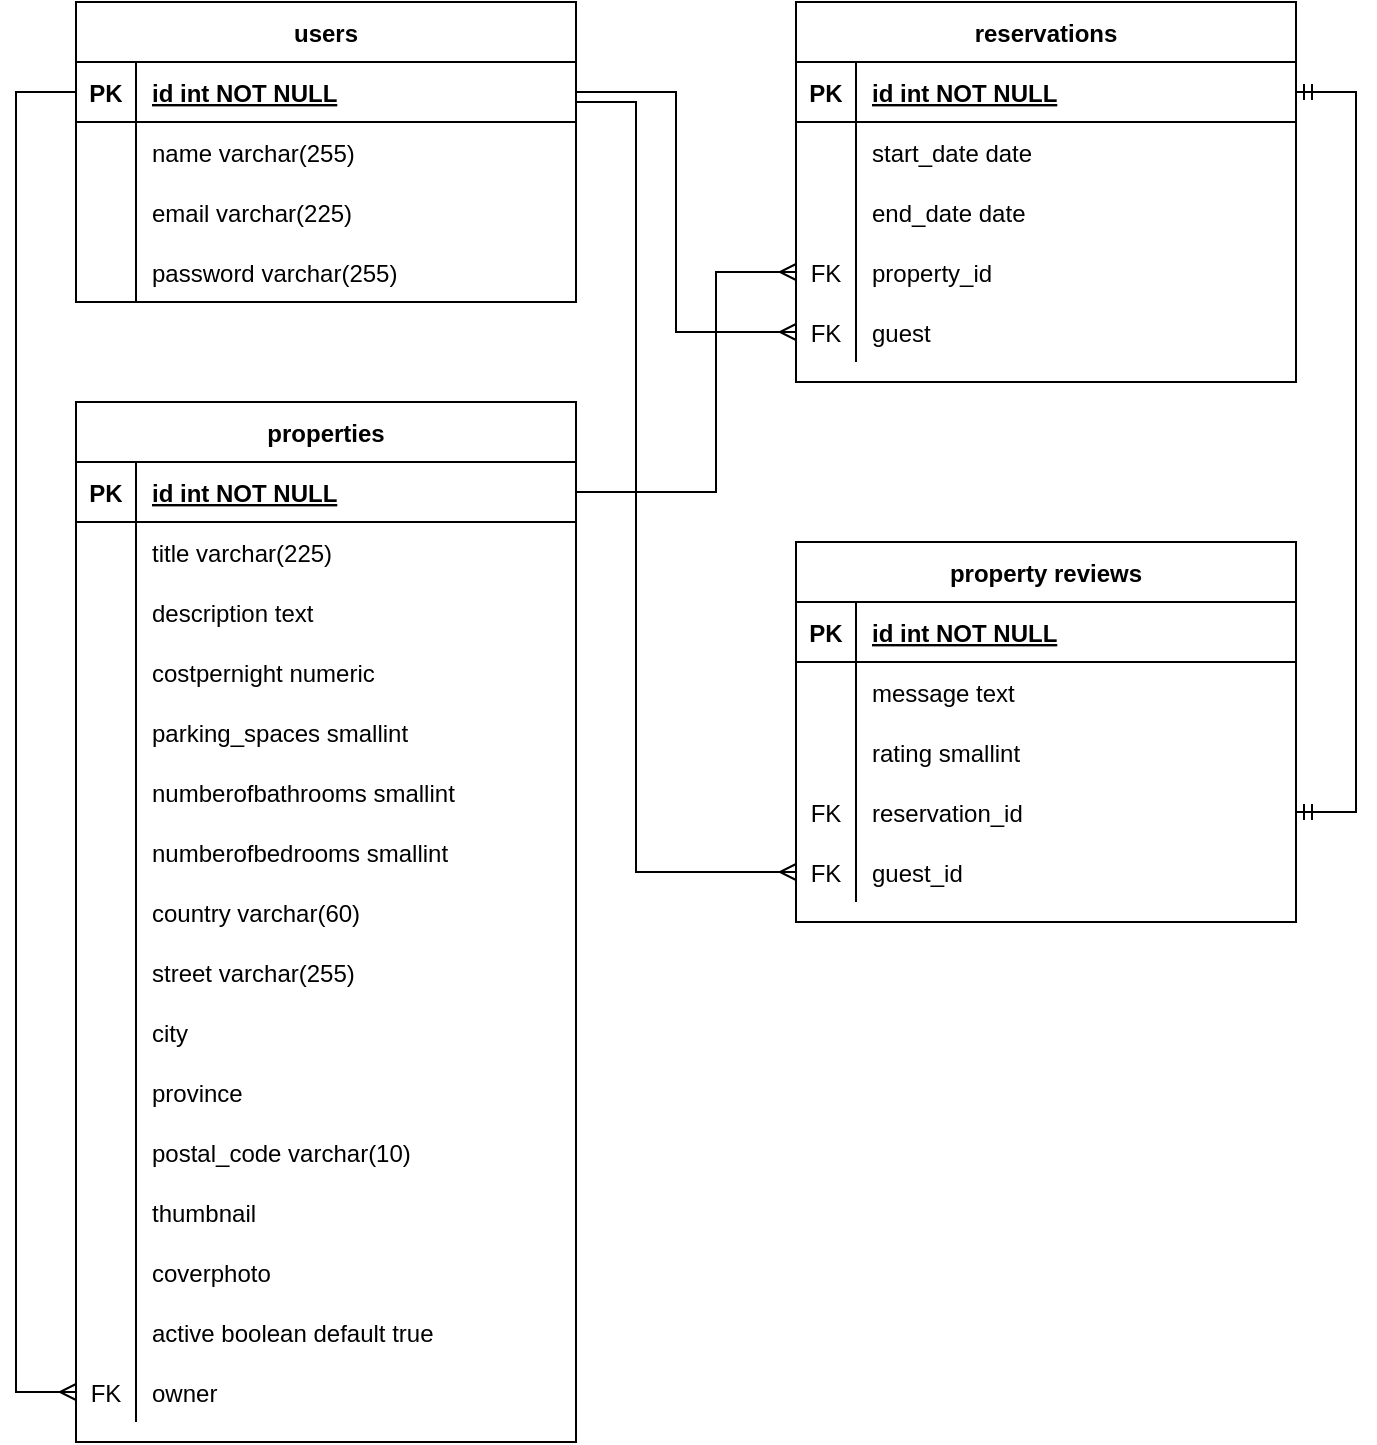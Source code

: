 <mxfile version="14.4.3" type="github">
  <diagram id="R2lEEEUBdFMjLlhIrx00" name="Page-1">
    <mxGraphModel dx="1426" dy="794" grid="1" gridSize="10" guides="1" tooltips="1" connect="1" arrows="1" fold="1" page="1" pageScale="1" pageWidth="850" pageHeight="1100" math="0" shadow="0" extFonts="Permanent Marker^https://fonts.googleapis.com/css?family=Permanent+Marker">
      <root>
        <mxCell id="0" />
        <mxCell id="1" parent="0" />
        <mxCell id="C-vyLk0tnHw3VtMMgP7b-2" value="properties" style="shape=table;startSize=30;container=1;collapsible=1;childLayout=tableLayout;fixedRows=1;rowLines=0;fontStyle=1;align=center;resizeLast=1;" parent="1" vertex="1">
          <mxGeometry x="110" y="320" width="250" height="520" as="geometry" />
        </mxCell>
        <mxCell id="C-vyLk0tnHw3VtMMgP7b-3" value="" style="shape=partialRectangle;collapsible=0;dropTarget=0;pointerEvents=0;fillColor=none;points=[[0,0.5],[1,0.5]];portConstraint=eastwest;top=0;left=0;right=0;bottom=1;" parent="C-vyLk0tnHw3VtMMgP7b-2" vertex="1">
          <mxGeometry y="30" width="250" height="30" as="geometry" />
        </mxCell>
        <mxCell id="C-vyLk0tnHw3VtMMgP7b-4" value="PK" style="shape=partialRectangle;overflow=hidden;connectable=0;fillColor=none;top=0;left=0;bottom=0;right=0;fontStyle=1;" parent="C-vyLk0tnHw3VtMMgP7b-3" vertex="1">
          <mxGeometry width="30" height="30" as="geometry" />
        </mxCell>
        <mxCell id="C-vyLk0tnHw3VtMMgP7b-5" value="id int NOT NULL" style="shape=partialRectangle;overflow=hidden;connectable=0;fillColor=none;top=0;left=0;bottom=0;right=0;align=left;spacingLeft=6;fontStyle=5;" parent="C-vyLk0tnHw3VtMMgP7b-3" vertex="1">
          <mxGeometry x="30" width="220" height="30" as="geometry" />
        </mxCell>
        <mxCell id="C-vyLk0tnHw3VtMMgP7b-6" value="" style="shape=partialRectangle;collapsible=0;dropTarget=0;pointerEvents=0;fillColor=none;points=[[0,0.5],[1,0.5]];portConstraint=eastwest;top=0;left=0;right=0;bottom=0;" parent="C-vyLk0tnHw3VtMMgP7b-2" vertex="1">
          <mxGeometry y="60" width="250" height="30" as="geometry" />
        </mxCell>
        <mxCell id="C-vyLk0tnHw3VtMMgP7b-7" value="" style="shape=partialRectangle;overflow=hidden;connectable=0;fillColor=none;top=0;left=0;bottom=0;right=0;" parent="C-vyLk0tnHw3VtMMgP7b-6" vertex="1">
          <mxGeometry width="30" height="30" as="geometry" />
        </mxCell>
        <mxCell id="C-vyLk0tnHw3VtMMgP7b-8" value="title varchar(225)" style="shape=partialRectangle;overflow=hidden;connectable=0;fillColor=none;top=0;left=0;bottom=0;right=0;align=left;spacingLeft=6;" parent="C-vyLk0tnHw3VtMMgP7b-6" vertex="1">
          <mxGeometry x="30" width="220" height="30" as="geometry" />
        </mxCell>
        <mxCell id="C-vyLk0tnHw3VtMMgP7b-9" value="" style="shape=partialRectangle;collapsible=0;dropTarget=0;pointerEvents=0;fillColor=none;points=[[0,0.5],[1,0.5]];portConstraint=eastwest;top=0;left=0;right=0;bottom=0;" parent="C-vyLk0tnHw3VtMMgP7b-2" vertex="1">
          <mxGeometry y="90" width="250" height="30" as="geometry" />
        </mxCell>
        <mxCell id="C-vyLk0tnHw3VtMMgP7b-10" value="" style="shape=partialRectangle;overflow=hidden;connectable=0;fillColor=none;top=0;left=0;bottom=0;right=0;" parent="C-vyLk0tnHw3VtMMgP7b-9" vertex="1">
          <mxGeometry width="30" height="30" as="geometry" />
        </mxCell>
        <mxCell id="C-vyLk0tnHw3VtMMgP7b-11" value="description text" style="shape=partialRectangle;overflow=hidden;connectable=0;fillColor=none;top=0;left=0;bottom=0;right=0;align=left;spacingLeft=6;" parent="C-vyLk0tnHw3VtMMgP7b-9" vertex="1">
          <mxGeometry x="30" width="220" height="30" as="geometry" />
        </mxCell>
        <mxCell id="5_OPE0EtZGpoWY-5o1ZZ-36" value="" style="shape=partialRectangle;collapsible=0;dropTarget=0;pointerEvents=0;fillColor=none;top=0;left=0;bottom=0;right=0;points=[[0,0.5],[1,0.5]];portConstraint=eastwest;" vertex="1" parent="C-vyLk0tnHw3VtMMgP7b-2">
          <mxGeometry y="120" width="250" height="30" as="geometry" />
        </mxCell>
        <mxCell id="5_OPE0EtZGpoWY-5o1ZZ-37" value="" style="shape=partialRectangle;connectable=0;fillColor=none;top=0;left=0;bottom=0;right=0;editable=1;overflow=hidden;" vertex="1" parent="5_OPE0EtZGpoWY-5o1ZZ-36">
          <mxGeometry width="30" height="30" as="geometry" />
        </mxCell>
        <mxCell id="5_OPE0EtZGpoWY-5o1ZZ-38" value="costpernight numeric" style="shape=partialRectangle;connectable=0;fillColor=none;top=0;left=0;bottom=0;right=0;align=left;spacingLeft=6;overflow=hidden;" vertex="1" parent="5_OPE0EtZGpoWY-5o1ZZ-36">
          <mxGeometry x="30" width="220" height="30" as="geometry" />
        </mxCell>
        <mxCell id="5_OPE0EtZGpoWY-5o1ZZ-48" value="" style="shape=partialRectangle;collapsible=0;dropTarget=0;pointerEvents=0;fillColor=none;top=0;left=0;bottom=0;right=0;points=[[0,0.5],[1,0.5]];portConstraint=eastwest;" vertex="1" parent="C-vyLk0tnHw3VtMMgP7b-2">
          <mxGeometry y="150" width="250" height="30" as="geometry" />
        </mxCell>
        <mxCell id="5_OPE0EtZGpoWY-5o1ZZ-49" value="" style="shape=partialRectangle;connectable=0;fillColor=none;top=0;left=0;bottom=0;right=0;editable=1;overflow=hidden;" vertex="1" parent="5_OPE0EtZGpoWY-5o1ZZ-48">
          <mxGeometry width="30" height="30" as="geometry" />
        </mxCell>
        <mxCell id="5_OPE0EtZGpoWY-5o1ZZ-50" value="parking_spaces smallint" style="shape=partialRectangle;connectable=0;fillColor=none;top=0;left=0;bottom=0;right=0;align=left;spacingLeft=6;overflow=hidden;" vertex="1" parent="5_OPE0EtZGpoWY-5o1ZZ-48">
          <mxGeometry x="30" width="220" height="30" as="geometry" />
        </mxCell>
        <mxCell id="5_OPE0EtZGpoWY-5o1ZZ-44" value="" style="shape=partialRectangle;collapsible=0;dropTarget=0;pointerEvents=0;fillColor=none;top=0;left=0;bottom=0;right=0;points=[[0,0.5],[1,0.5]];portConstraint=eastwest;" vertex="1" parent="C-vyLk0tnHw3VtMMgP7b-2">
          <mxGeometry y="180" width="250" height="30" as="geometry" />
        </mxCell>
        <mxCell id="5_OPE0EtZGpoWY-5o1ZZ-45" value="" style="shape=partialRectangle;connectable=0;fillColor=none;top=0;left=0;bottom=0;right=0;editable=1;overflow=hidden;" vertex="1" parent="5_OPE0EtZGpoWY-5o1ZZ-44">
          <mxGeometry width="30" height="30" as="geometry" />
        </mxCell>
        <mxCell id="5_OPE0EtZGpoWY-5o1ZZ-46" value="numberofbathrooms smallint" style="shape=partialRectangle;connectable=0;fillColor=none;top=0;left=0;bottom=0;right=0;align=left;spacingLeft=6;overflow=hidden;" vertex="1" parent="5_OPE0EtZGpoWY-5o1ZZ-44">
          <mxGeometry x="30" width="220" height="30" as="geometry" />
        </mxCell>
        <mxCell id="5_OPE0EtZGpoWY-5o1ZZ-40" value="" style="shape=partialRectangle;collapsible=0;dropTarget=0;pointerEvents=0;fillColor=none;top=0;left=0;bottom=0;right=0;points=[[0,0.5],[1,0.5]];portConstraint=eastwest;" vertex="1" parent="C-vyLk0tnHw3VtMMgP7b-2">
          <mxGeometry y="210" width="250" height="30" as="geometry" />
        </mxCell>
        <mxCell id="5_OPE0EtZGpoWY-5o1ZZ-41" value="" style="shape=partialRectangle;connectable=0;fillColor=none;top=0;left=0;bottom=0;right=0;editable=1;overflow=hidden;" vertex="1" parent="5_OPE0EtZGpoWY-5o1ZZ-40">
          <mxGeometry width="30" height="30" as="geometry" />
        </mxCell>
        <mxCell id="5_OPE0EtZGpoWY-5o1ZZ-42" value="numberofbedrooms smallint" style="shape=partialRectangle;connectable=0;fillColor=none;top=0;left=0;bottom=0;right=0;align=left;spacingLeft=6;overflow=hidden;" vertex="1" parent="5_OPE0EtZGpoWY-5o1ZZ-40">
          <mxGeometry x="30" width="220" height="30" as="geometry" />
        </mxCell>
        <mxCell id="5_OPE0EtZGpoWY-5o1ZZ-64" value="" style="shape=partialRectangle;collapsible=0;dropTarget=0;pointerEvents=0;fillColor=none;top=0;left=0;bottom=0;right=0;points=[[0,0.5],[1,0.5]];portConstraint=eastwest;" vertex="1" parent="C-vyLk0tnHw3VtMMgP7b-2">
          <mxGeometry y="240" width="250" height="30" as="geometry" />
        </mxCell>
        <mxCell id="5_OPE0EtZGpoWY-5o1ZZ-65" value="" style="shape=partialRectangle;connectable=0;fillColor=none;top=0;left=0;bottom=0;right=0;editable=1;overflow=hidden;" vertex="1" parent="5_OPE0EtZGpoWY-5o1ZZ-64">
          <mxGeometry width="30" height="30" as="geometry" />
        </mxCell>
        <mxCell id="5_OPE0EtZGpoWY-5o1ZZ-66" value="country varchar(60)" style="shape=partialRectangle;connectable=0;fillColor=none;top=0;left=0;bottom=0;right=0;align=left;spacingLeft=6;overflow=hidden;" vertex="1" parent="5_OPE0EtZGpoWY-5o1ZZ-64">
          <mxGeometry x="30" width="220" height="30" as="geometry" />
        </mxCell>
        <mxCell id="5_OPE0EtZGpoWY-5o1ZZ-60" value="" style="shape=partialRectangle;collapsible=0;dropTarget=0;pointerEvents=0;fillColor=none;top=0;left=0;bottom=0;right=0;points=[[0,0.5],[1,0.5]];portConstraint=eastwest;" vertex="1" parent="C-vyLk0tnHw3VtMMgP7b-2">
          <mxGeometry y="270" width="250" height="30" as="geometry" />
        </mxCell>
        <mxCell id="5_OPE0EtZGpoWY-5o1ZZ-61" value="" style="shape=partialRectangle;connectable=0;fillColor=none;top=0;left=0;bottom=0;right=0;editable=1;overflow=hidden;" vertex="1" parent="5_OPE0EtZGpoWY-5o1ZZ-60">
          <mxGeometry width="30" height="30" as="geometry" />
        </mxCell>
        <mxCell id="5_OPE0EtZGpoWY-5o1ZZ-62" value="street varchar(255)" style="shape=partialRectangle;connectable=0;fillColor=none;top=0;left=0;bottom=0;right=0;align=left;spacingLeft=6;overflow=hidden;" vertex="1" parent="5_OPE0EtZGpoWY-5o1ZZ-60">
          <mxGeometry x="30" width="220" height="30" as="geometry" />
        </mxCell>
        <mxCell id="5_OPE0EtZGpoWY-5o1ZZ-56" value="" style="shape=partialRectangle;collapsible=0;dropTarget=0;pointerEvents=0;fillColor=none;top=0;left=0;bottom=0;right=0;points=[[0,0.5],[1,0.5]];portConstraint=eastwest;" vertex="1" parent="C-vyLk0tnHw3VtMMgP7b-2">
          <mxGeometry y="300" width="250" height="30" as="geometry" />
        </mxCell>
        <mxCell id="5_OPE0EtZGpoWY-5o1ZZ-57" value="" style="shape=partialRectangle;connectable=0;fillColor=none;top=0;left=0;bottom=0;right=0;editable=1;overflow=hidden;" vertex="1" parent="5_OPE0EtZGpoWY-5o1ZZ-56">
          <mxGeometry width="30" height="30" as="geometry" />
        </mxCell>
        <mxCell id="5_OPE0EtZGpoWY-5o1ZZ-58" value="city" style="shape=partialRectangle;connectable=0;fillColor=none;top=0;left=0;bottom=0;right=0;align=left;spacingLeft=6;overflow=hidden;" vertex="1" parent="5_OPE0EtZGpoWY-5o1ZZ-56">
          <mxGeometry x="30" width="220" height="30" as="geometry" />
        </mxCell>
        <mxCell id="5_OPE0EtZGpoWY-5o1ZZ-52" value="" style="shape=partialRectangle;collapsible=0;dropTarget=0;pointerEvents=0;fillColor=none;top=0;left=0;bottom=0;right=0;points=[[0,0.5],[1,0.5]];portConstraint=eastwest;" vertex="1" parent="C-vyLk0tnHw3VtMMgP7b-2">
          <mxGeometry y="330" width="250" height="30" as="geometry" />
        </mxCell>
        <mxCell id="5_OPE0EtZGpoWY-5o1ZZ-53" value="" style="shape=partialRectangle;connectable=0;fillColor=none;top=0;left=0;bottom=0;right=0;editable=1;overflow=hidden;" vertex="1" parent="5_OPE0EtZGpoWY-5o1ZZ-52">
          <mxGeometry width="30" height="30" as="geometry" />
        </mxCell>
        <mxCell id="5_OPE0EtZGpoWY-5o1ZZ-54" value="province" style="shape=partialRectangle;connectable=0;fillColor=none;top=0;left=0;bottom=0;right=0;align=left;spacingLeft=6;overflow=hidden;" vertex="1" parent="5_OPE0EtZGpoWY-5o1ZZ-52">
          <mxGeometry x="30" width="220" height="30" as="geometry" />
        </mxCell>
        <mxCell id="5_OPE0EtZGpoWY-5o1ZZ-121" value="" style="shape=partialRectangle;collapsible=0;dropTarget=0;pointerEvents=0;fillColor=none;top=0;left=0;bottom=0;right=0;points=[[0,0.5],[1,0.5]];portConstraint=eastwest;" vertex="1" parent="C-vyLk0tnHw3VtMMgP7b-2">
          <mxGeometry y="360" width="250" height="30" as="geometry" />
        </mxCell>
        <mxCell id="5_OPE0EtZGpoWY-5o1ZZ-122" value="" style="shape=partialRectangle;connectable=0;fillColor=none;top=0;left=0;bottom=0;right=0;editable=1;overflow=hidden;" vertex="1" parent="5_OPE0EtZGpoWY-5o1ZZ-121">
          <mxGeometry width="30" height="30" as="geometry" />
        </mxCell>
        <mxCell id="5_OPE0EtZGpoWY-5o1ZZ-123" value="postal_code varchar(10)" style="shape=partialRectangle;connectable=0;fillColor=none;top=0;left=0;bottom=0;right=0;align=left;spacingLeft=6;overflow=hidden;" vertex="1" parent="5_OPE0EtZGpoWY-5o1ZZ-121">
          <mxGeometry x="30" width="220" height="30" as="geometry" />
        </mxCell>
        <mxCell id="5_OPE0EtZGpoWY-5o1ZZ-125" value="" style="shape=partialRectangle;collapsible=0;dropTarget=0;pointerEvents=0;fillColor=none;top=0;left=0;bottom=0;right=0;points=[[0,0.5],[1,0.5]];portConstraint=eastwest;" vertex="1" parent="C-vyLk0tnHw3VtMMgP7b-2">
          <mxGeometry y="390" width="250" height="30" as="geometry" />
        </mxCell>
        <mxCell id="5_OPE0EtZGpoWY-5o1ZZ-126" value="" style="shape=partialRectangle;connectable=0;fillColor=none;top=0;left=0;bottom=0;right=0;editable=1;overflow=hidden;" vertex="1" parent="5_OPE0EtZGpoWY-5o1ZZ-125">
          <mxGeometry width="30" height="30" as="geometry" />
        </mxCell>
        <mxCell id="5_OPE0EtZGpoWY-5o1ZZ-127" value="thumbnail" style="shape=partialRectangle;connectable=0;fillColor=none;top=0;left=0;bottom=0;right=0;align=left;spacingLeft=6;overflow=hidden;" vertex="1" parent="5_OPE0EtZGpoWY-5o1ZZ-125">
          <mxGeometry x="30" width="220" height="30" as="geometry" />
        </mxCell>
        <mxCell id="5_OPE0EtZGpoWY-5o1ZZ-129" value="" style="shape=partialRectangle;collapsible=0;dropTarget=0;pointerEvents=0;fillColor=none;top=0;left=0;bottom=0;right=0;points=[[0,0.5],[1,0.5]];portConstraint=eastwest;" vertex="1" parent="C-vyLk0tnHw3VtMMgP7b-2">
          <mxGeometry y="420" width="250" height="30" as="geometry" />
        </mxCell>
        <mxCell id="5_OPE0EtZGpoWY-5o1ZZ-130" value="" style="shape=partialRectangle;connectable=0;fillColor=none;top=0;left=0;bottom=0;right=0;editable=1;overflow=hidden;" vertex="1" parent="5_OPE0EtZGpoWY-5o1ZZ-129">
          <mxGeometry width="30" height="30" as="geometry" />
        </mxCell>
        <mxCell id="5_OPE0EtZGpoWY-5o1ZZ-131" value="coverphoto" style="shape=partialRectangle;connectable=0;fillColor=none;top=0;left=0;bottom=0;right=0;align=left;spacingLeft=6;overflow=hidden;" vertex="1" parent="5_OPE0EtZGpoWY-5o1ZZ-129">
          <mxGeometry x="30" width="220" height="30" as="geometry" />
        </mxCell>
        <mxCell id="5_OPE0EtZGpoWY-5o1ZZ-107" value="" style="shape=partialRectangle;collapsible=0;dropTarget=0;pointerEvents=0;fillColor=none;top=0;left=0;bottom=0;right=0;points=[[0,0.5],[1,0.5]];portConstraint=eastwest;" vertex="1" parent="C-vyLk0tnHw3VtMMgP7b-2">
          <mxGeometry y="450" width="250" height="30" as="geometry" />
        </mxCell>
        <mxCell id="5_OPE0EtZGpoWY-5o1ZZ-108" value="" style="shape=partialRectangle;connectable=0;fillColor=none;top=0;left=0;bottom=0;right=0;editable=1;overflow=hidden;" vertex="1" parent="5_OPE0EtZGpoWY-5o1ZZ-107">
          <mxGeometry width="30" height="30" as="geometry" />
        </mxCell>
        <mxCell id="5_OPE0EtZGpoWY-5o1ZZ-109" value="active boolean default true" style="shape=partialRectangle;connectable=0;fillColor=none;top=0;left=0;bottom=0;right=0;align=left;spacingLeft=6;overflow=hidden;" vertex="1" parent="5_OPE0EtZGpoWY-5o1ZZ-107">
          <mxGeometry x="30" width="220" height="30" as="geometry" />
        </mxCell>
        <mxCell id="5_OPE0EtZGpoWY-5o1ZZ-133" value="" style="shape=partialRectangle;collapsible=0;dropTarget=0;pointerEvents=0;fillColor=none;top=0;left=0;bottom=0;right=0;points=[[0,0.5],[1,0.5]];portConstraint=eastwest;" vertex="1" parent="C-vyLk0tnHw3VtMMgP7b-2">
          <mxGeometry y="480" width="250" height="30" as="geometry" />
        </mxCell>
        <mxCell id="5_OPE0EtZGpoWY-5o1ZZ-134" value="FK" style="shape=partialRectangle;connectable=0;fillColor=none;top=0;left=0;bottom=0;right=0;fontStyle=0;overflow=hidden;" vertex="1" parent="5_OPE0EtZGpoWY-5o1ZZ-133">
          <mxGeometry width="30" height="30" as="geometry" />
        </mxCell>
        <mxCell id="5_OPE0EtZGpoWY-5o1ZZ-135" value="owner" style="shape=partialRectangle;connectable=0;fillColor=none;top=0;left=0;bottom=0;right=0;align=left;spacingLeft=6;fontStyle=0;overflow=hidden;" vertex="1" parent="5_OPE0EtZGpoWY-5o1ZZ-133">
          <mxGeometry x="30" width="220" height="30" as="geometry" />
        </mxCell>
        <mxCell id="C-vyLk0tnHw3VtMMgP7b-13" value="reservations" style="shape=table;startSize=30;container=1;collapsible=1;childLayout=tableLayout;fixedRows=1;rowLines=0;fontStyle=1;align=center;resizeLast=1;" parent="1" vertex="1">
          <mxGeometry x="470" y="120" width="250" height="190" as="geometry" />
        </mxCell>
        <mxCell id="C-vyLk0tnHw3VtMMgP7b-14" value="" style="shape=partialRectangle;collapsible=0;dropTarget=0;pointerEvents=0;fillColor=none;points=[[0,0.5],[1,0.5]];portConstraint=eastwest;top=0;left=0;right=0;bottom=1;" parent="C-vyLk0tnHw3VtMMgP7b-13" vertex="1">
          <mxGeometry y="30" width="250" height="30" as="geometry" />
        </mxCell>
        <mxCell id="C-vyLk0tnHw3VtMMgP7b-15" value="PK" style="shape=partialRectangle;overflow=hidden;connectable=0;fillColor=none;top=0;left=0;bottom=0;right=0;fontStyle=1;" parent="C-vyLk0tnHw3VtMMgP7b-14" vertex="1">
          <mxGeometry width="30" height="30" as="geometry" />
        </mxCell>
        <mxCell id="C-vyLk0tnHw3VtMMgP7b-16" value="id int NOT NULL" style="shape=partialRectangle;overflow=hidden;connectable=0;fillColor=none;top=0;left=0;bottom=0;right=0;align=left;spacingLeft=6;fontStyle=5;" parent="C-vyLk0tnHw3VtMMgP7b-14" vertex="1">
          <mxGeometry x="30" width="220" height="30" as="geometry" />
        </mxCell>
        <mxCell id="C-vyLk0tnHw3VtMMgP7b-17" value="" style="shape=partialRectangle;collapsible=0;dropTarget=0;pointerEvents=0;fillColor=none;points=[[0,0.5],[1,0.5]];portConstraint=eastwest;top=0;left=0;right=0;bottom=0;" parent="C-vyLk0tnHw3VtMMgP7b-13" vertex="1">
          <mxGeometry y="60" width="250" height="30" as="geometry" />
        </mxCell>
        <mxCell id="C-vyLk0tnHw3VtMMgP7b-18" value="" style="shape=partialRectangle;overflow=hidden;connectable=0;fillColor=none;top=0;left=0;bottom=0;right=0;" parent="C-vyLk0tnHw3VtMMgP7b-17" vertex="1">
          <mxGeometry width="30" height="30" as="geometry" />
        </mxCell>
        <mxCell id="C-vyLk0tnHw3VtMMgP7b-19" value="start_date date" style="shape=partialRectangle;overflow=hidden;connectable=0;fillColor=none;top=0;left=0;bottom=0;right=0;align=left;spacingLeft=6;" parent="C-vyLk0tnHw3VtMMgP7b-17" vertex="1">
          <mxGeometry x="30" width="220" height="30" as="geometry" />
        </mxCell>
        <mxCell id="C-vyLk0tnHw3VtMMgP7b-20" value="" style="shape=partialRectangle;collapsible=0;dropTarget=0;pointerEvents=0;fillColor=none;points=[[0,0.5],[1,0.5]];portConstraint=eastwest;top=0;left=0;right=0;bottom=0;" parent="C-vyLk0tnHw3VtMMgP7b-13" vertex="1">
          <mxGeometry y="90" width="250" height="30" as="geometry" />
        </mxCell>
        <mxCell id="C-vyLk0tnHw3VtMMgP7b-21" value="" style="shape=partialRectangle;overflow=hidden;connectable=0;fillColor=none;top=0;left=0;bottom=0;right=0;" parent="C-vyLk0tnHw3VtMMgP7b-20" vertex="1">
          <mxGeometry width="30" height="30" as="geometry" />
        </mxCell>
        <mxCell id="C-vyLk0tnHw3VtMMgP7b-22" value="end_date date" style="shape=partialRectangle;overflow=hidden;connectable=0;fillColor=none;top=0;left=0;bottom=0;right=0;align=left;spacingLeft=6;" parent="C-vyLk0tnHw3VtMMgP7b-20" vertex="1">
          <mxGeometry x="30" width="220" height="30" as="geometry" />
        </mxCell>
        <mxCell id="5_OPE0EtZGpoWY-5o1ZZ-144" value="" style="shape=partialRectangle;collapsible=0;dropTarget=0;pointerEvents=0;fillColor=none;top=0;left=0;bottom=0;right=0;points=[[0,0.5],[1,0.5]];portConstraint=eastwest;" vertex="1" parent="C-vyLk0tnHw3VtMMgP7b-13">
          <mxGeometry y="120" width="250" height="30" as="geometry" />
        </mxCell>
        <mxCell id="5_OPE0EtZGpoWY-5o1ZZ-145" value="FK" style="shape=partialRectangle;connectable=0;fillColor=none;top=0;left=0;bottom=0;right=0;fontStyle=0;overflow=hidden;" vertex="1" parent="5_OPE0EtZGpoWY-5o1ZZ-144">
          <mxGeometry width="30" height="30" as="geometry" />
        </mxCell>
        <mxCell id="5_OPE0EtZGpoWY-5o1ZZ-146" value="property_id" style="shape=partialRectangle;connectable=0;fillColor=none;top=0;left=0;bottom=0;right=0;align=left;spacingLeft=6;fontStyle=0;overflow=hidden;" vertex="1" parent="5_OPE0EtZGpoWY-5o1ZZ-144">
          <mxGeometry x="30" width="220" height="30" as="geometry" />
        </mxCell>
        <mxCell id="5_OPE0EtZGpoWY-5o1ZZ-140" value="" style="shape=partialRectangle;collapsible=0;dropTarget=0;pointerEvents=0;fillColor=none;top=0;left=0;bottom=0;right=0;points=[[0,0.5],[1,0.5]];portConstraint=eastwest;" vertex="1" parent="C-vyLk0tnHw3VtMMgP7b-13">
          <mxGeometry y="150" width="250" height="30" as="geometry" />
        </mxCell>
        <mxCell id="5_OPE0EtZGpoWY-5o1ZZ-141" value="FK" style="shape=partialRectangle;connectable=0;fillColor=none;top=0;left=0;bottom=0;right=0;fontStyle=0;overflow=hidden;" vertex="1" parent="5_OPE0EtZGpoWY-5o1ZZ-140">
          <mxGeometry width="30" height="30" as="geometry" />
        </mxCell>
        <mxCell id="5_OPE0EtZGpoWY-5o1ZZ-142" value="guest" style="shape=partialRectangle;connectable=0;fillColor=none;top=0;left=0;bottom=0;right=0;align=left;spacingLeft=6;fontStyle=0;overflow=hidden;" vertex="1" parent="5_OPE0EtZGpoWY-5o1ZZ-140">
          <mxGeometry x="30" width="220" height="30" as="geometry" />
        </mxCell>
        <mxCell id="C-vyLk0tnHw3VtMMgP7b-23" value="users" style="shape=table;startSize=30;container=1;collapsible=1;childLayout=tableLayout;fixedRows=1;rowLines=0;fontStyle=1;align=center;resizeLast=1;" parent="1" vertex="1">
          <mxGeometry x="110" y="120" width="250" height="150" as="geometry" />
        </mxCell>
        <mxCell id="C-vyLk0tnHw3VtMMgP7b-24" value="" style="shape=partialRectangle;collapsible=0;dropTarget=0;pointerEvents=0;fillColor=none;points=[[0,0.5],[1,0.5]];portConstraint=eastwest;top=0;left=0;right=0;bottom=1;" parent="C-vyLk0tnHw3VtMMgP7b-23" vertex="1">
          <mxGeometry y="30" width="250" height="30" as="geometry" />
        </mxCell>
        <mxCell id="C-vyLk0tnHw3VtMMgP7b-25" value="PK" style="shape=partialRectangle;overflow=hidden;connectable=0;fillColor=none;top=0;left=0;bottom=0;right=0;fontStyle=1;" parent="C-vyLk0tnHw3VtMMgP7b-24" vertex="1">
          <mxGeometry width="30" height="30" as="geometry" />
        </mxCell>
        <mxCell id="C-vyLk0tnHw3VtMMgP7b-26" value="id int NOT NULL" style="shape=partialRectangle;overflow=hidden;connectable=0;fillColor=none;top=0;left=0;bottom=0;right=0;align=left;spacingLeft=6;fontStyle=5;" parent="C-vyLk0tnHw3VtMMgP7b-24" vertex="1">
          <mxGeometry x="30" width="220" height="30" as="geometry" />
        </mxCell>
        <mxCell id="C-vyLk0tnHw3VtMMgP7b-27" value="" style="shape=partialRectangle;collapsible=0;dropTarget=0;pointerEvents=0;fillColor=none;points=[[0,0.5],[1,0.5]];portConstraint=eastwest;top=0;left=0;right=0;bottom=0;" parent="C-vyLk0tnHw3VtMMgP7b-23" vertex="1">
          <mxGeometry y="60" width="250" height="30" as="geometry" />
        </mxCell>
        <mxCell id="C-vyLk0tnHw3VtMMgP7b-28" value="" style="shape=partialRectangle;overflow=hidden;connectable=0;fillColor=none;top=0;left=0;bottom=0;right=0;" parent="C-vyLk0tnHw3VtMMgP7b-27" vertex="1">
          <mxGeometry width="30" height="30" as="geometry" />
        </mxCell>
        <mxCell id="C-vyLk0tnHw3VtMMgP7b-29" value="name varchar(255)" style="shape=partialRectangle;overflow=hidden;connectable=0;fillColor=none;top=0;left=0;bottom=0;right=0;align=left;spacingLeft=6;" parent="C-vyLk0tnHw3VtMMgP7b-27" vertex="1">
          <mxGeometry x="30" width="220" height="30" as="geometry" />
        </mxCell>
        <mxCell id="5_OPE0EtZGpoWY-5o1ZZ-29" value="" style="shape=partialRectangle;collapsible=0;dropTarget=0;pointerEvents=0;fillColor=none;top=0;left=0;bottom=0;right=0;points=[[0,0.5],[1,0.5]];portConstraint=eastwest;" vertex="1" parent="C-vyLk0tnHw3VtMMgP7b-23">
          <mxGeometry y="90" width="250" height="30" as="geometry" />
        </mxCell>
        <mxCell id="5_OPE0EtZGpoWY-5o1ZZ-30" value="" style="shape=partialRectangle;connectable=0;fillColor=none;top=0;left=0;bottom=0;right=0;editable=1;overflow=hidden;" vertex="1" parent="5_OPE0EtZGpoWY-5o1ZZ-29">
          <mxGeometry width="30" height="30" as="geometry" />
        </mxCell>
        <mxCell id="5_OPE0EtZGpoWY-5o1ZZ-31" value="email varchar(225)" style="shape=partialRectangle;connectable=0;fillColor=none;top=0;left=0;bottom=0;right=0;align=left;spacingLeft=6;overflow=hidden;" vertex="1" parent="5_OPE0EtZGpoWY-5o1ZZ-29">
          <mxGeometry x="30" width="220" height="30" as="geometry" />
        </mxCell>
        <mxCell id="5_OPE0EtZGpoWY-5o1ZZ-32" value="" style="shape=partialRectangle;collapsible=0;dropTarget=0;pointerEvents=0;fillColor=none;top=0;left=0;bottom=0;right=0;points=[[0,0.5],[1,0.5]];portConstraint=eastwest;" vertex="1" parent="C-vyLk0tnHw3VtMMgP7b-23">
          <mxGeometry y="120" width="250" height="30" as="geometry" />
        </mxCell>
        <mxCell id="5_OPE0EtZGpoWY-5o1ZZ-33" value="" style="shape=partialRectangle;connectable=0;fillColor=none;top=0;left=0;bottom=0;right=0;editable=1;overflow=hidden;" vertex="1" parent="5_OPE0EtZGpoWY-5o1ZZ-32">
          <mxGeometry width="30" height="30" as="geometry" />
        </mxCell>
        <mxCell id="5_OPE0EtZGpoWY-5o1ZZ-34" value="password varchar(255)" style="shape=partialRectangle;connectable=0;fillColor=none;top=0;left=0;bottom=0;right=0;align=left;spacingLeft=6;overflow=hidden;" vertex="1" parent="5_OPE0EtZGpoWY-5o1ZZ-32">
          <mxGeometry x="30" width="220" height="30" as="geometry" />
        </mxCell>
        <mxCell id="5_OPE0EtZGpoWY-5o1ZZ-1" value="property reviews" style="shape=table;startSize=30;container=1;collapsible=1;childLayout=tableLayout;fixedRows=1;rowLines=0;fontStyle=1;align=center;resizeLast=1;" vertex="1" parent="1">
          <mxGeometry x="470" y="390" width="250" height="190" as="geometry" />
        </mxCell>
        <mxCell id="5_OPE0EtZGpoWY-5o1ZZ-2" value="" style="shape=partialRectangle;collapsible=0;dropTarget=0;pointerEvents=0;fillColor=none;points=[[0,0.5],[1,0.5]];portConstraint=eastwest;top=0;left=0;right=0;bottom=1;" vertex="1" parent="5_OPE0EtZGpoWY-5o1ZZ-1">
          <mxGeometry y="30" width="250" height="30" as="geometry" />
        </mxCell>
        <mxCell id="5_OPE0EtZGpoWY-5o1ZZ-3" value="PK" style="shape=partialRectangle;overflow=hidden;connectable=0;fillColor=none;top=0;left=0;bottom=0;right=0;fontStyle=1;" vertex="1" parent="5_OPE0EtZGpoWY-5o1ZZ-2">
          <mxGeometry width="30" height="30" as="geometry" />
        </mxCell>
        <mxCell id="5_OPE0EtZGpoWY-5o1ZZ-4" value="id int NOT NULL" style="shape=partialRectangle;overflow=hidden;connectable=0;fillColor=none;top=0;left=0;bottom=0;right=0;align=left;spacingLeft=6;fontStyle=5;" vertex="1" parent="5_OPE0EtZGpoWY-5o1ZZ-2">
          <mxGeometry x="30" width="220" height="30" as="geometry" />
        </mxCell>
        <mxCell id="5_OPE0EtZGpoWY-5o1ZZ-5" value="" style="shape=partialRectangle;collapsible=0;dropTarget=0;pointerEvents=0;fillColor=none;points=[[0,0.5],[1,0.5]];portConstraint=eastwest;top=0;left=0;right=0;bottom=0;" vertex="1" parent="5_OPE0EtZGpoWY-5o1ZZ-1">
          <mxGeometry y="60" width="250" height="30" as="geometry" />
        </mxCell>
        <mxCell id="5_OPE0EtZGpoWY-5o1ZZ-6" value="" style="shape=partialRectangle;overflow=hidden;connectable=0;fillColor=none;top=0;left=0;bottom=0;right=0;" vertex="1" parent="5_OPE0EtZGpoWY-5o1ZZ-5">
          <mxGeometry width="30" height="30" as="geometry" />
        </mxCell>
        <mxCell id="5_OPE0EtZGpoWY-5o1ZZ-7" value="message text" style="shape=partialRectangle;overflow=hidden;connectable=0;fillColor=none;top=0;left=0;bottom=0;right=0;align=left;spacingLeft=6;" vertex="1" parent="5_OPE0EtZGpoWY-5o1ZZ-5">
          <mxGeometry x="30" width="220" height="30" as="geometry" />
        </mxCell>
        <mxCell id="5_OPE0EtZGpoWY-5o1ZZ-8" value="" style="shape=partialRectangle;collapsible=0;dropTarget=0;pointerEvents=0;fillColor=none;points=[[0,0.5],[1,0.5]];portConstraint=eastwest;top=0;left=0;right=0;bottom=0;" vertex="1" parent="5_OPE0EtZGpoWY-5o1ZZ-1">
          <mxGeometry y="90" width="250" height="30" as="geometry" />
        </mxCell>
        <mxCell id="5_OPE0EtZGpoWY-5o1ZZ-9" value="" style="shape=partialRectangle;overflow=hidden;connectable=0;fillColor=none;top=0;left=0;bottom=0;right=0;" vertex="1" parent="5_OPE0EtZGpoWY-5o1ZZ-8">
          <mxGeometry width="30" height="30" as="geometry" />
        </mxCell>
        <mxCell id="5_OPE0EtZGpoWY-5o1ZZ-10" value="rating smallint" style="shape=partialRectangle;overflow=hidden;connectable=0;fillColor=none;top=0;left=0;bottom=0;right=0;align=left;spacingLeft=6;" vertex="1" parent="5_OPE0EtZGpoWY-5o1ZZ-8">
          <mxGeometry x="30" width="220" height="30" as="geometry" />
        </mxCell>
        <mxCell id="5_OPE0EtZGpoWY-5o1ZZ-156" value="" style="shape=partialRectangle;collapsible=0;dropTarget=0;pointerEvents=0;fillColor=none;points=[[0,0.5],[1,0.5]];portConstraint=eastwest;top=0;left=0;right=0;bottom=0;" vertex="1" parent="5_OPE0EtZGpoWY-5o1ZZ-1">
          <mxGeometry y="120" width="250" height="30" as="geometry" />
        </mxCell>
        <mxCell id="5_OPE0EtZGpoWY-5o1ZZ-157" value="FK" style="shape=partialRectangle;overflow=hidden;connectable=0;fillColor=none;top=0;left=0;bottom=0;right=0;" vertex="1" parent="5_OPE0EtZGpoWY-5o1ZZ-156">
          <mxGeometry width="30" height="30" as="geometry" />
        </mxCell>
        <mxCell id="5_OPE0EtZGpoWY-5o1ZZ-158" value="reservation_id" style="shape=partialRectangle;overflow=hidden;connectable=0;fillColor=none;top=0;left=0;bottom=0;right=0;align=left;spacingLeft=6;" vertex="1" parent="5_OPE0EtZGpoWY-5o1ZZ-156">
          <mxGeometry x="30" width="220" height="30" as="geometry" />
        </mxCell>
        <mxCell id="5_OPE0EtZGpoWY-5o1ZZ-159" value="" style="shape=partialRectangle;collapsible=0;dropTarget=0;pointerEvents=0;fillColor=none;points=[[0,0.5],[1,0.5]];portConstraint=eastwest;top=0;left=0;right=0;bottom=0;" vertex="1" parent="5_OPE0EtZGpoWY-5o1ZZ-1">
          <mxGeometry y="150" width="250" height="30" as="geometry" />
        </mxCell>
        <mxCell id="5_OPE0EtZGpoWY-5o1ZZ-160" value="FK" style="shape=partialRectangle;overflow=hidden;connectable=0;fillColor=none;top=0;left=0;bottom=0;right=0;" vertex="1" parent="5_OPE0EtZGpoWY-5o1ZZ-159">
          <mxGeometry width="30" height="30" as="geometry" />
        </mxCell>
        <mxCell id="5_OPE0EtZGpoWY-5o1ZZ-161" value="guest_id" style="shape=partialRectangle;overflow=hidden;connectable=0;fillColor=none;top=0;left=0;bottom=0;right=0;align=left;spacingLeft=6;" vertex="1" parent="5_OPE0EtZGpoWY-5o1ZZ-159">
          <mxGeometry x="30" width="220" height="30" as="geometry" />
        </mxCell>
        <mxCell id="5_OPE0EtZGpoWY-5o1ZZ-162" value="" style="edgeStyle=entityRelationEdgeStyle;fontSize=12;html=1;endArrow=ERmandOne;startArrow=ERmandOne;rounded=0;exitX=1;exitY=0.5;exitDx=0;exitDy=0;" edge="1" parent="1" source="C-vyLk0tnHw3VtMMgP7b-14" target="5_OPE0EtZGpoWY-5o1ZZ-156">
          <mxGeometry width="100" height="100" relative="1" as="geometry">
            <mxPoint x="740" y="165" as="sourcePoint" />
            <mxPoint x="390" y="265" as="targetPoint" />
          </mxGeometry>
        </mxCell>
        <mxCell id="5_OPE0EtZGpoWY-5o1ZZ-164" style="edgeStyle=orthogonalEdgeStyle;rounded=0;orthogonalLoop=1;jettySize=auto;html=1;exitX=0;exitY=0.5;exitDx=0;exitDy=0;entryX=0;entryY=0.5;entryDx=0;entryDy=0;endArrow=ERmany;endFill=0;" edge="1" parent="1" source="C-vyLk0tnHw3VtMMgP7b-24" target="5_OPE0EtZGpoWY-5o1ZZ-133">
          <mxGeometry relative="1" as="geometry">
            <Array as="points">
              <mxPoint x="80" y="165" />
              <mxPoint x="80" y="815" />
            </Array>
          </mxGeometry>
        </mxCell>
        <mxCell id="5_OPE0EtZGpoWY-5o1ZZ-166" style="edgeStyle=orthogonalEdgeStyle;rounded=0;orthogonalLoop=1;jettySize=auto;html=1;exitX=1;exitY=0.5;exitDx=0;exitDy=0;entryX=0;entryY=0.5;entryDx=0;entryDy=0;endArrow=ERmany;endFill=0;" edge="1" parent="1" source="C-vyLk0tnHw3VtMMgP7b-24" target="5_OPE0EtZGpoWY-5o1ZZ-140">
          <mxGeometry relative="1" as="geometry">
            <Array as="points">
              <mxPoint x="410" y="165" />
              <mxPoint x="410" y="285" />
            </Array>
          </mxGeometry>
        </mxCell>
        <mxCell id="5_OPE0EtZGpoWY-5o1ZZ-169" style="edgeStyle=orthogonalEdgeStyle;rounded=0;orthogonalLoop=1;jettySize=auto;html=1;exitX=1;exitY=0.5;exitDx=0;exitDy=0;entryX=0;entryY=0.5;entryDx=0;entryDy=0;endArrow=ERmany;endFill=0;" edge="1" parent="1" source="C-vyLk0tnHw3VtMMgP7b-3" target="5_OPE0EtZGpoWY-5o1ZZ-144">
          <mxGeometry relative="1" as="geometry">
            <Array as="points">
              <mxPoint x="430" y="365" />
              <mxPoint x="430" y="255" />
            </Array>
          </mxGeometry>
        </mxCell>
        <mxCell id="5_OPE0EtZGpoWY-5o1ZZ-174" style="edgeStyle=orthogonalEdgeStyle;rounded=0;orthogonalLoop=1;jettySize=auto;html=1;exitX=1;exitY=0.5;exitDx=0;exitDy=0;entryX=0;entryY=0.5;entryDx=0;entryDy=0;endArrow=ERmany;endFill=0;" edge="1" parent="1" target="5_OPE0EtZGpoWY-5o1ZZ-159">
          <mxGeometry relative="1" as="geometry">
            <mxPoint x="360" y="170" as="sourcePoint" />
            <mxPoint x="470" y="290" as="targetPoint" />
            <Array as="points">
              <mxPoint x="390" y="170" />
              <mxPoint x="390" y="555" />
            </Array>
          </mxGeometry>
        </mxCell>
      </root>
    </mxGraphModel>
  </diagram>
</mxfile>
